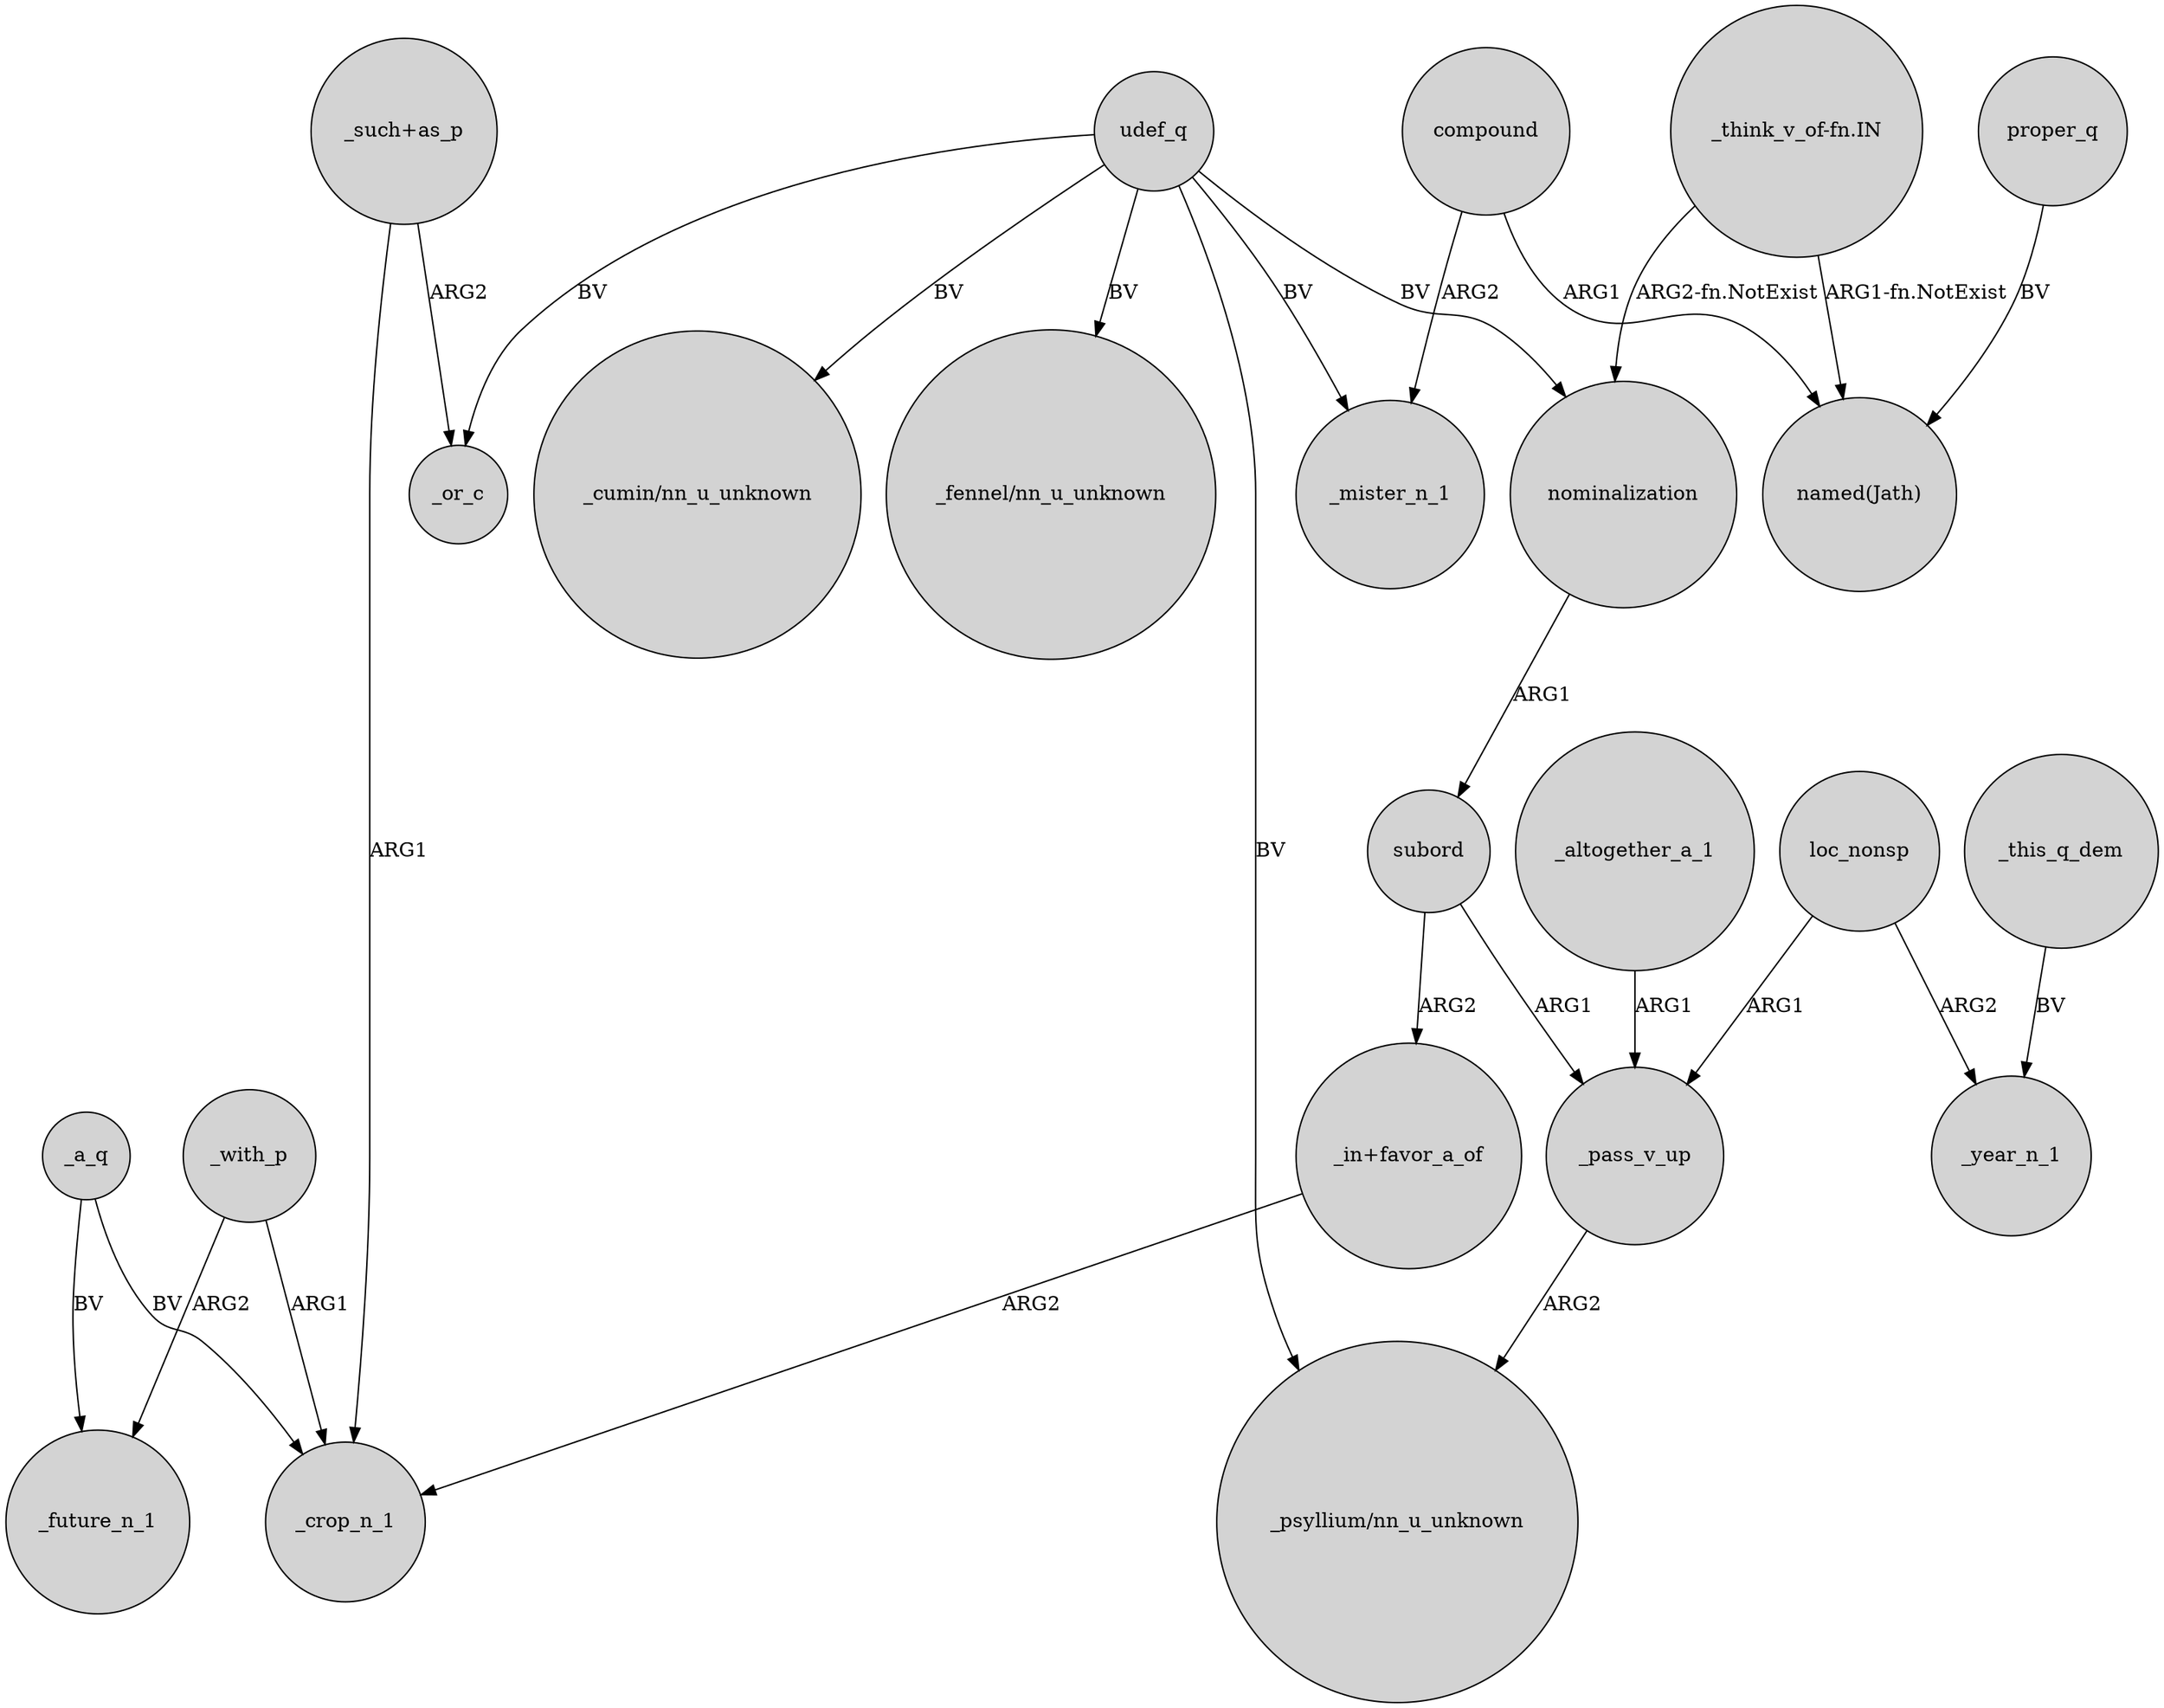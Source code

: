 digraph {
	node [shape=circle style=filled]
	udef_q -> "_psyllium/nn_u_unknown" [label=BV]
	subord -> _pass_v_up [label=ARG1]
	compound -> "named(Jath)" [label=ARG1]
	compound -> _mister_n_1 [label=ARG2]
	_with_p -> _future_n_1 [label=ARG2]
	"_think_v_of-fn.IN" -> "named(Jath)" [label="ARG1-fn.NotExist"]
	udef_q -> _mister_n_1 [label=BV]
	_pass_v_up -> "_psyllium/nn_u_unknown" [label=ARG2]
	subord -> "_in+favor_a_of" [label=ARG2]
	udef_q -> _or_c [label=BV]
	_a_q -> _future_n_1 [label=BV]
	udef_q -> "_cumin/nn_u_unknown" [label=BV]
	"_think_v_of-fn.IN" -> nominalization [label="ARG2-fn.NotExist"]
	"_such+as_p" -> _or_c [label=ARG2]
	_a_q -> _crop_n_1 [label=BV]
	loc_nonsp -> _pass_v_up [label=ARG1]
	nominalization -> subord [label=ARG1]
	proper_q -> "named(Jath)" [label=BV]
	loc_nonsp -> _year_n_1 [label=ARG2]
	udef_q -> "_fennel/nn_u_unknown" [label=BV]
	udef_q -> nominalization [label=BV]
	_with_p -> _crop_n_1 [label=ARG1]
	"_in+favor_a_of" -> _crop_n_1 [label=ARG2]
	"_such+as_p" -> _crop_n_1 [label=ARG1]
	_altogether_a_1 -> _pass_v_up [label=ARG1]
	_this_q_dem -> _year_n_1 [label=BV]
}
